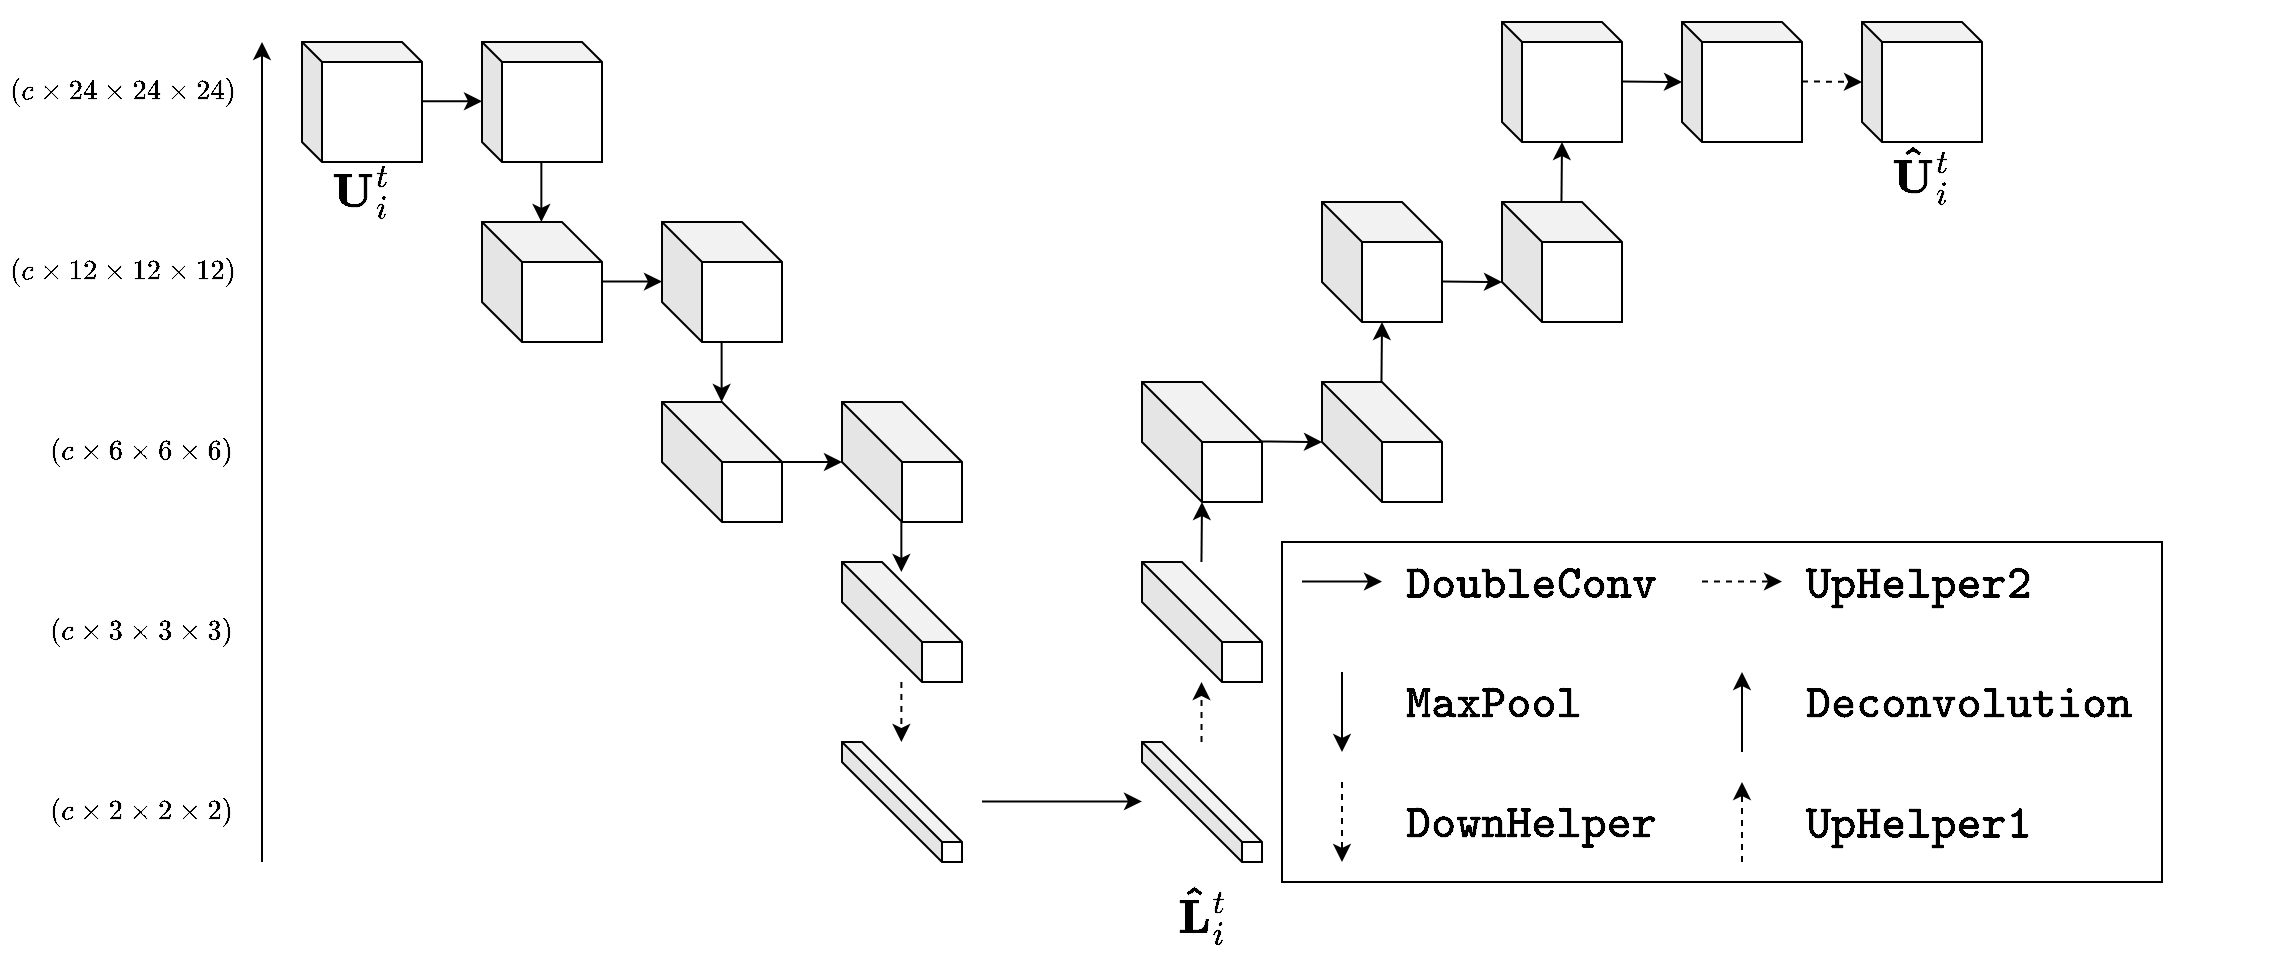 <mxfile version="20.8.13" type="github">
  <diagram name="Page-1" id="dR8ggON6Wb4wZX4EKsab">
    <mxGraphModel dx="1311" dy="772" grid="1" gridSize="10" guides="1" tooltips="1" connect="1" arrows="1" fold="1" page="1" pageScale="1" pageWidth="1100" pageHeight="850" math="1" shadow="0">
      <root>
        <mxCell id="0" />
        <mxCell id="1" parent="0" />
        <mxCell id="hiZ6YJYoIv_RXBWx_KHR-1" value="" style="rounded=0;whiteSpace=wrap;html=1;opacity=0;" vertex="1" parent="1">
          <mxGeometry x="10" width="1090" height="480" as="geometry" />
        </mxCell>
        <mxCell id="bqFS861DvB25ZtFm9QSx-69" value="" style="rounded=0;whiteSpace=wrap;html=1;fontSize=20;" parent="1" vertex="1">
          <mxGeometry x="650" y="270" width="440" height="170" as="geometry" />
        </mxCell>
        <mxCell id="bqFS861DvB25ZtFm9QSx-4" value="" style="shape=cube;whiteSpace=wrap;html=1;boundedLbl=1;backgroundOutline=1;darkOpacity=0.05;darkOpacity2=0.1;size=10;" parent="1" vertex="1">
          <mxGeometry x="160" y="20" width="60" height="60" as="geometry" />
        </mxCell>
        <mxCell id="bqFS861DvB25ZtFm9QSx-5" value="" style="shape=cube;whiteSpace=wrap;html=1;boundedLbl=1;backgroundOutline=1;darkOpacity=0.05;darkOpacity2=0.1;size=10;" parent="1" vertex="1">
          <mxGeometry x="250" y="20" width="60" height="60" as="geometry" />
        </mxCell>
        <mxCell id="bqFS861DvB25ZtFm9QSx-6" value="" style="shape=cube;whiteSpace=wrap;html=1;boundedLbl=1;backgroundOutline=1;darkOpacity=0.05;darkOpacity2=0.1;size=20;" parent="1" vertex="1">
          <mxGeometry x="250" y="110" width="60" height="60" as="geometry" />
        </mxCell>
        <mxCell id="bqFS861DvB25ZtFm9QSx-7" value="" style="shape=cube;whiteSpace=wrap;html=1;boundedLbl=1;backgroundOutline=1;darkOpacity=0.05;darkOpacity2=0.1;size=20;" parent="1" vertex="1">
          <mxGeometry x="340" y="110" width="60" height="60" as="geometry" />
        </mxCell>
        <mxCell id="bqFS861DvB25ZtFm9QSx-8" value="" style="shape=cube;whiteSpace=wrap;html=1;boundedLbl=1;backgroundOutline=1;darkOpacity=0.05;darkOpacity2=0.1;size=30;" parent="1" vertex="1">
          <mxGeometry x="340" y="200" width="60" height="60" as="geometry" />
        </mxCell>
        <mxCell id="bqFS861DvB25ZtFm9QSx-9" value="" style="shape=cube;whiteSpace=wrap;html=1;boundedLbl=1;backgroundOutline=1;darkOpacity=0.05;darkOpacity2=0.1;size=30;" parent="1" vertex="1">
          <mxGeometry x="430" y="200" width="60" height="60" as="geometry" />
        </mxCell>
        <mxCell id="bqFS861DvB25ZtFm9QSx-10" value="" style="shape=cube;whiteSpace=wrap;html=1;boundedLbl=1;backgroundOutline=1;darkOpacity=0.05;darkOpacity2=0.1;size=40;" parent="1" vertex="1">
          <mxGeometry x="430" y="280" width="60" height="60" as="geometry" />
        </mxCell>
        <mxCell id="bqFS861DvB25ZtFm9QSx-11" value="" style="shape=cube;whiteSpace=wrap;html=1;boundedLbl=1;backgroundOutline=1;darkOpacity=0.05;darkOpacity2=0.1;size=50;" parent="1" vertex="1">
          <mxGeometry x="430" y="370" width="60" height="60" as="geometry" />
        </mxCell>
        <mxCell id="bqFS861DvB25ZtFm9QSx-24" value="" style="endArrow=classic;html=1;rounded=0;" parent="1" edge="1">
          <mxGeometry width="50" height="50" relative="1" as="geometry">
            <mxPoint x="400" y="230" as="sourcePoint" />
            <mxPoint x="430" y="230" as="targetPoint" />
            <Array as="points" />
          </mxGeometry>
        </mxCell>
        <mxCell id="bqFS861DvB25ZtFm9QSx-25" value="" style="endArrow=classic;html=1;rounded=0;" parent="1" edge="1">
          <mxGeometry width="50" height="50" relative="1" as="geometry">
            <mxPoint x="500" y="399.69" as="sourcePoint" />
            <mxPoint x="580" y="399.69" as="targetPoint" />
            <Array as="points">
              <mxPoint x="560" y="399.69" />
            </Array>
          </mxGeometry>
        </mxCell>
        <mxCell id="bqFS861DvB25ZtFm9QSx-26" value="" style="endArrow=classic;html=1;rounded=0;" parent="1" edge="1">
          <mxGeometry width="50" height="50" relative="1" as="geometry">
            <mxPoint x="640" y="219.73" as="sourcePoint" />
            <mxPoint x="670" y="220" as="targetPoint" />
            <Array as="points" />
          </mxGeometry>
        </mxCell>
        <mxCell id="bqFS861DvB25ZtFm9QSx-27" value="" style="endArrow=classic;html=1;rounded=0;" parent="1" edge="1">
          <mxGeometry width="50" height="50" relative="1" as="geometry">
            <mxPoint x="730" y="139.73" as="sourcePoint" />
            <mxPoint x="760" y="140" as="targetPoint" />
            <Array as="points" />
          </mxGeometry>
        </mxCell>
        <mxCell id="bqFS861DvB25ZtFm9QSx-28" value="" style="endArrow=classic;html=1;rounded=0;" parent="1" edge="1">
          <mxGeometry width="50" height="50" relative="1" as="geometry">
            <mxPoint x="820" y="39.73" as="sourcePoint" />
            <mxPoint x="850" y="40" as="targetPoint" />
            <Array as="points" />
          </mxGeometry>
        </mxCell>
        <mxCell id="bqFS861DvB25ZtFm9QSx-30" value="" style="endArrow=classic;html=1;rounded=0;" parent="1" edge="1">
          <mxGeometry width="50" height="50" relative="1" as="geometry">
            <mxPoint x="369.81" y="170" as="sourcePoint" />
            <mxPoint x="369.81" y="200" as="targetPoint" />
            <Array as="points" />
          </mxGeometry>
        </mxCell>
        <mxCell id="bqFS861DvB25ZtFm9QSx-31" value="" style="endArrow=classic;html=1;rounded=0;" parent="1" edge="1">
          <mxGeometry width="50" height="50" relative="1" as="geometry">
            <mxPoint x="279.68" y="80" as="sourcePoint" />
            <mxPoint x="279.68" y="110" as="targetPoint" />
            <Array as="points" />
          </mxGeometry>
        </mxCell>
        <mxCell id="bqFS861DvB25ZtFm9QSx-32" value="" style="endArrow=classic;html=1;rounded=0;dashed=1;" parent="1" edge="1">
          <mxGeometry width="50" height="50" relative="1" as="geometry">
            <mxPoint x="459.69" y="340" as="sourcePoint" />
            <mxPoint x="459.69" y="370" as="targetPoint" />
            <Array as="points" />
          </mxGeometry>
        </mxCell>
        <mxCell id="bqFS861DvB25ZtFm9QSx-33" value="" style="endArrow=classic;html=1;rounded=0;" parent="1" edge="1">
          <mxGeometry width="50" height="50" relative="1" as="geometry">
            <mxPoint x="459.68" y="260" as="sourcePoint" />
            <mxPoint x="459.68" y="285" as="targetPoint" />
            <Array as="points" />
          </mxGeometry>
        </mxCell>
        <mxCell id="bqFS861DvB25ZtFm9QSx-34" value="" style="endArrow=classic;html=1;rounded=0;" parent="1" edge="1">
          <mxGeometry width="50" height="50" relative="1" as="geometry">
            <mxPoint x="699.73" y="190.0" as="sourcePoint" />
            <mxPoint x="700" y="160" as="targetPoint" />
            <Array as="points" />
          </mxGeometry>
        </mxCell>
        <mxCell id="bqFS861DvB25ZtFm9QSx-35" value="" style="endArrow=classic;html=1;rounded=0;dashed=1;" parent="1" edge="1">
          <mxGeometry width="50" height="50" relative="1" as="geometry">
            <mxPoint x="609.76" y="370.0" as="sourcePoint" />
            <mxPoint x="609.76" y="340" as="targetPoint" />
            <Array as="points" />
          </mxGeometry>
        </mxCell>
        <mxCell id="bqFS861DvB25ZtFm9QSx-37" value="" style="endArrow=classic;html=1;rounded=0;" parent="1" edge="1">
          <mxGeometry width="50" height="50" relative="1" as="geometry">
            <mxPoint x="789.73" y="100.0" as="sourcePoint" />
            <mxPoint x="790" y="70" as="targetPoint" />
            <Array as="points" />
          </mxGeometry>
        </mxCell>
        <mxCell id="bqFS861DvB25ZtFm9QSx-39" value="" style="endArrow=classic;html=1;rounded=0;dashed=1;" parent="1" edge="1">
          <mxGeometry width="50" height="50" relative="1" as="geometry">
            <mxPoint x="910" y="39.73" as="sourcePoint" />
            <mxPoint x="940" y="40" as="targetPoint" />
            <Array as="points" />
          </mxGeometry>
        </mxCell>
        <mxCell id="bqFS861DvB25ZtFm9QSx-43" value="$$\symbf{\hat{&lt;br style=&quot;font-size: 20px;&quot;&gt;U}}^{t}_i$$" style="text;html=1;strokeColor=none;fillColor=none;align=center;verticalAlign=middle;whiteSpace=wrap;rounded=0;fontSize=20;" parent="1" vertex="1">
          <mxGeometry x="940" y="70" width="60" height="30" as="geometry" />
        </mxCell>
        <mxCell id="bqFS861DvB25ZtFm9QSx-44" value="$$\symbf{&lt;br style=&quot;font-size: 20px;&quot;&gt;U}^{t}_i$$" style="text;html=1;strokeColor=none;fillColor=none;align=center;verticalAlign=middle;whiteSpace=wrap;rounded=0;fontSize=20;" parent="1" vertex="1">
          <mxGeometry x="160" y="80" width="60" height="30" as="geometry" />
        </mxCell>
        <mxCell id="bqFS861DvB25ZtFm9QSx-45" value="$$\symbf{\hat{&lt;br style=&quot;font-size: 20px;&quot;&gt;L}}_i^t$$" style="text;html=1;strokeColor=none;fillColor=none;align=center;verticalAlign=middle;whiteSpace=wrap;rounded=0;fontSize=20;" parent="1" vertex="1">
          <mxGeometry x="580" y="440" width="60" height="30" as="geometry" />
        </mxCell>
        <mxCell id="bqFS861DvB25ZtFm9QSx-47" value="" style="endArrow=classic;html=1;rounded=0;" parent="1" edge="1">
          <mxGeometry width="50" height="50" relative="1" as="geometry">
            <mxPoint x="140" y="430" as="sourcePoint" />
            <mxPoint x="140" y="20" as="targetPoint" />
          </mxGeometry>
        </mxCell>
        <mxCell id="bqFS861DvB25ZtFm9QSx-49" value="$$(c \times&lt;br&gt;24 \times&lt;br style=&quot;border-color: var(--border-color);&quot;&gt;24 \times 24)$$" style="text;html=1;strokeColor=none;fillColor=none;align=center;verticalAlign=middle;whiteSpace=wrap;rounded=0;" parent="1" vertex="1">
          <mxGeometry x="10" y="30" width="120" height="30" as="geometry" />
        </mxCell>
        <mxCell id="bqFS861DvB25ZtFm9QSx-51" value="$$(c \times&lt;br&gt;12 \times&lt;br style=&quot;border-color: var(--border-color);&quot;&gt;12 \times 12)$$" style="text;html=1;strokeColor=none;fillColor=none;align=center;verticalAlign=middle;whiteSpace=wrap;rounded=0;" parent="1" vertex="1">
          <mxGeometry x="10" y="120" width="120" height="30" as="geometry" />
        </mxCell>
        <mxCell id="bqFS861DvB25ZtFm9QSx-52" value="$$(c \times&lt;br&gt;6 \times&lt;br style=&quot;border-color: var(--border-color);&quot;&gt;6 \times 6)$$" style="text;html=1;strokeColor=none;fillColor=none;align=center;verticalAlign=middle;whiteSpace=wrap;rounded=0;" parent="1" vertex="1">
          <mxGeometry x="20" y="210" width="120" height="30" as="geometry" />
        </mxCell>
        <mxCell id="bqFS861DvB25ZtFm9QSx-53" value="$$(c \times&lt;br&gt;3 \times&lt;br style=&quot;border-color: var(--border-color);&quot;&gt;3 \times 3)$$" style="text;html=1;strokeColor=none;fillColor=none;align=center;verticalAlign=middle;whiteSpace=wrap;rounded=0;" parent="1" vertex="1">
          <mxGeometry x="20" y="300" width="120" height="30" as="geometry" />
        </mxCell>
        <mxCell id="bqFS861DvB25ZtFm9QSx-54" value="$$(c \times&lt;br&gt;2 \times&lt;br style=&quot;border-color: var(--border-color);&quot;&gt;2 \times 2)$$" style="text;html=1;strokeColor=none;fillColor=none;align=center;verticalAlign=middle;whiteSpace=wrap;rounded=0;" parent="1" vertex="1">
          <mxGeometry x="20" y="390" width="120" height="30" as="geometry" />
        </mxCell>
        <mxCell id="bqFS861DvB25ZtFm9QSx-55" value="" style="endArrow=classic;html=1;rounded=0;" parent="1" edge="1">
          <mxGeometry width="50" height="50" relative="1" as="geometry">
            <mxPoint x="660" y="289.8" as="sourcePoint" />
            <mxPoint x="700" y="289.8" as="targetPoint" />
            <Array as="points">
              <mxPoint x="670" y="289.8" />
            </Array>
          </mxGeometry>
        </mxCell>
        <mxCell id="bqFS861DvB25ZtFm9QSx-56" value="" style="endArrow=classic;html=1;rounded=0;" parent="1" edge="1">
          <mxGeometry width="50" height="50" relative="1" as="geometry">
            <mxPoint x="880" y="375" as="sourcePoint" />
            <mxPoint x="880" y="335" as="targetPoint" />
            <Array as="points" />
          </mxGeometry>
        </mxCell>
        <mxCell id="bqFS861DvB25ZtFm9QSx-57" value="" style="endArrow=classic;html=1;rounded=0;" parent="1" edge="1">
          <mxGeometry width="50" height="50" relative="1" as="geometry">
            <mxPoint x="680" y="335" as="sourcePoint" />
            <mxPoint x="680" y="375" as="targetPoint" />
            <Array as="points" />
          </mxGeometry>
        </mxCell>
        <mxCell id="bqFS861DvB25ZtFm9QSx-59" value="" style="endArrow=classic;html=1;rounded=0;dashed=1;" parent="1" edge="1">
          <mxGeometry width="50" height="50" relative="1" as="geometry">
            <mxPoint x="680.0" y="390" as="sourcePoint" />
            <mxPoint x="680.0" y="430.0" as="targetPoint" />
            <Array as="points" />
          </mxGeometry>
        </mxCell>
        <mxCell id="bqFS861DvB25ZtFm9QSx-60" value="" style="endArrow=classic;html=1;rounded=0;dashed=1;" parent="1" edge="1">
          <mxGeometry width="50" height="50" relative="1" as="geometry">
            <mxPoint x="880" y="430" as="sourcePoint" />
            <mxPoint x="880" y="390" as="targetPoint" />
            <Array as="points" />
          </mxGeometry>
        </mxCell>
        <mxCell id="bqFS861DvB25ZtFm9QSx-61" value="" style="endArrow=classic;html=1;rounded=0;dashed=1;" parent="1" edge="1">
          <mxGeometry width="50" height="50" relative="1" as="geometry">
            <mxPoint x="860" y="289.8" as="sourcePoint" />
            <mxPoint x="900" y="289.8" as="targetPoint" />
            <Array as="points">
              <mxPoint x="890" y="289.8" />
            </Array>
          </mxGeometry>
        </mxCell>
        <mxCell id="bqFS861DvB25ZtFm9QSx-62" value="&lt;font style=&quot;font-size: 20px;&quot;&gt;$$\texttt{DoubleConv}$$&lt;/font&gt;" style="text;html=1;strokeColor=none;fillColor=none;align=left;verticalAlign=middle;whiteSpace=wrap;rounded=0;" parent="1" vertex="1">
          <mxGeometry x="710" y="275" width="150" height="30" as="geometry" />
        </mxCell>
        <mxCell id="bqFS861DvB25ZtFm9QSx-63" value="&lt;font style=&quot;font-size: 20px;&quot;&gt;$$\texttt{MaxPool}$$&lt;/font&gt;" style="text;html=1;strokeColor=none;fillColor=none;align=left;verticalAlign=middle;whiteSpace=wrap;rounded=0;" parent="1" vertex="1">
          <mxGeometry x="710" y="335" width="150" height="30" as="geometry" />
        </mxCell>
        <mxCell id="bqFS861DvB25ZtFm9QSx-64" value="&lt;font style=&quot;font-size: 20px;&quot;&gt;$$\texttt{DownHelper}$$&lt;/font&gt;" style="text;html=1;strokeColor=none;fillColor=none;align=left;verticalAlign=middle;whiteSpace=wrap;rounded=0;" parent="1" vertex="1">
          <mxGeometry x="710" y="395" width="150" height="30" as="geometry" />
        </mxCell>
        <mxCell id="bqFS861DvB25ZtFm9QSx-65" value="&lt;font style=&quot;font-size: 20px;&quot;&gt;$$\texttt{Deconvolution}$$&lt;/font&gt;" style="text;html=1;strokeColor=none;fillColor=none;align=left;verticalAlign=middle;whiteSpace=wrap;rounded=0;" parent="1" vertex="1">
          <mxGeometry x="910" y="335" width="140" height="30" as="geometry" />
        </mxCell>
        <mxCell id="bqFS861DvB25ZtFm9QSx-66" value="&lt;font style=&quot;font-size: 20px;&quot;&gt;$$\texttt{UpHelper1}$$&lt;/font&gt;" style="text;html=1;strokeColor=none;fillColor=none;align=left;verticalAlign=middle;whiteSpace=wrap;rounded=0;" parent="1" vertex="1">
          <mxGeometry x="910" y="395" width="140" height="30" as="geometry" />
        </mxCell>
        <mxCell id="bqFS861DvB25ZtFm9QSx-67" value="&lt;font style=&quot;font-size: 20px;&quot;&gt;$$\texttt{UpHelper2}$$&lt;/font&gt;" style="text;html=1;strokeColor=none;fillColor=none;align=left;verticalAlign=middle;whiteSpace=wrap;rounded=0;" parent="1" vertex="1">
          <mxGeometry x="910" y="275" width="140" height="30" as="geometry" />
        </mxCell>
        <mxCell id="bqFS861DvB25ZtFm9QSx-71" value="" style="endArrow=classic;html=1;rounded=0;" parent="1" edge="1">
          <mxGeometry width="50" height="50" relative="1" as="geometry">
            <mxPoint x="220" y="49.68" as="sourcePoint" />
            <mxPoint x="250" y="49.68" as="targetPoint" />
          </mxGeometry>
        </mxCell>
        <mxCell id="bqFS861DvB25ZtFm9QSx-72" value="" style="endArrow=classic;html=1;rounded=0;" parent="1" edge="1">
          <mxGeometry width="50" height="50" relative="1" as="geometry">
            <mxPoint x="310" y="139.81" as="sourcePoint" />
            <mxPoint x="340" y="139.81" as="targetPoint" />
          </mxGeometry>
        </mxCell>
        <mxCell id="bqFS861DvB25ZtFm9QSx-77" value="" style="shape=cube;whiteSpace=wrap;html=1;boundedLbl=1;backgroundOutline=1;darkOpacity=0.05;darkOpacity2=0.1;size=50;" parent="1" vertex="1">
          <mxGeometry x="580" y="370" width="60" height="60" as="geometry" />
        </mxCell>
        <mxCell id="bqFS861DvB25ZtFm9QSx-78" value="" style="shape=cube;whiteSpace=wrap;html=1;boundedLbl=1;backgroundOutline=1;darkOpacity=0.05;darkOpacity2=0.1;size=40;" parent="1" vertex="1">
          <mxGeometry x="580" y="280" width="60" height="60" as="geometry" />
        </mxCell>
        <mxCell id="bqFS861DvB25ZtFm9QSx-79" value="" style="endArrow=classic;html=1;rounded=0;" parent="1" edge="1">
          <mxGeometry width="50" height="50" relative="1" as="geometry">
            <mxPoint x="609.73" y="280.0" as="sourcePoint" />
            <mxPoint x="610" y="250" as="targetPoint" />
            <Array as="points" />
          </mxGeometry>
        </mxCell>
        <mxCell id="bqFS861DvB25ZtFm9QSx-80" value="" style="shape=cube;whiteSpace=wrap;html=1;boundedLbl=1;backgroundOutline=1;darkOpacity=0.05;darkOpacity2=0.1;size=30;" parent="1" vertex="1">
          <mxGeometry x="580" y="190" width="60" height="60" as="geometry" />
        </mxCell>
        <mxCell id="bqFS861DvB25ZtFm9QSx-81" value="" style="shape=cube;whiteSpace=wrap;html=1;boundedLbl=1;backgroundOutline=1;darkOpacity=0.05;darkOpacity2=0.1;size=30;" parent="1" vertex="1">
          <mxGeometry x="670" y="190" width="60" height="60" as="geometry" />
        </mxCell>
        <mxCell id="bqFS861DvB25ZtFm9QSx-82" value="" style="shape=cube;whiteSpace=wrap;html=1;boundedLbl=1;backgroundOutline=1;darkOpacity=0.05;darkOpacity2=0.1;size=20;" parent="1" vertex="1">
          <mxGeometry x="670" y="100" width="60" height="60" as="geometry" />
        </mxCell>
        <mxCell id="bqFS861DvB25ZtFm9QSx-83" value="" style="shape=cube;whiteSpace=wrap;html=1;boundedLbl=1;backgroundOutline=1;darkOpacity=0.05;darkOpacity2=0.1;size=20;" parent="1" vertex="1">
          <mxGeometry x="760" y="100" width="60" height="60" as="geometry" />
        </mxCell>
        <mxCell id="bqFS861DvB25ZtFm9QSx-84" value="" style="shape=cube;whiteSpace=wrap;html=1;boundedLbl=1;backgroundOutline=1;darkOpacity=0.05;darkOpacity2=0.1;size=10;" parent="1" vertex="1">
          <mxGeometry x="760" y="10" width="60" height="60" as="geometry" />
        </mxCell>
        <mxCell id="bqFS861DvB25ZtFm9QSx-85" value="" style="shape=cube;whiteSpace=wrap;html=1;boundedLbl=1;backgroundOutline=1;darkOpacity=0.05;darkOpacity2=0.1;size=10;" parent="1" vertex="1">
          <mxGeometry x="850" y="10" width="60" height="60" as="geometry" />
        </mxCell>
        <mxCell id="bqFS861DvB25ZtFm9QSx-86" value="" style="shape=cube;whiteSpace=wrap;html=1;boundedLbl=1;backgroundOutline=1;darkOpacity=0.05;darkOpacity2=0.1;size=10;" parent="1" vertex="1">
          <mxGeometry x="940" y="10" width="60" height="60" as="geometry" />
        </mxCell>
      </root>
    </mxGraphModel>
  </diagram>
</mxfile>
